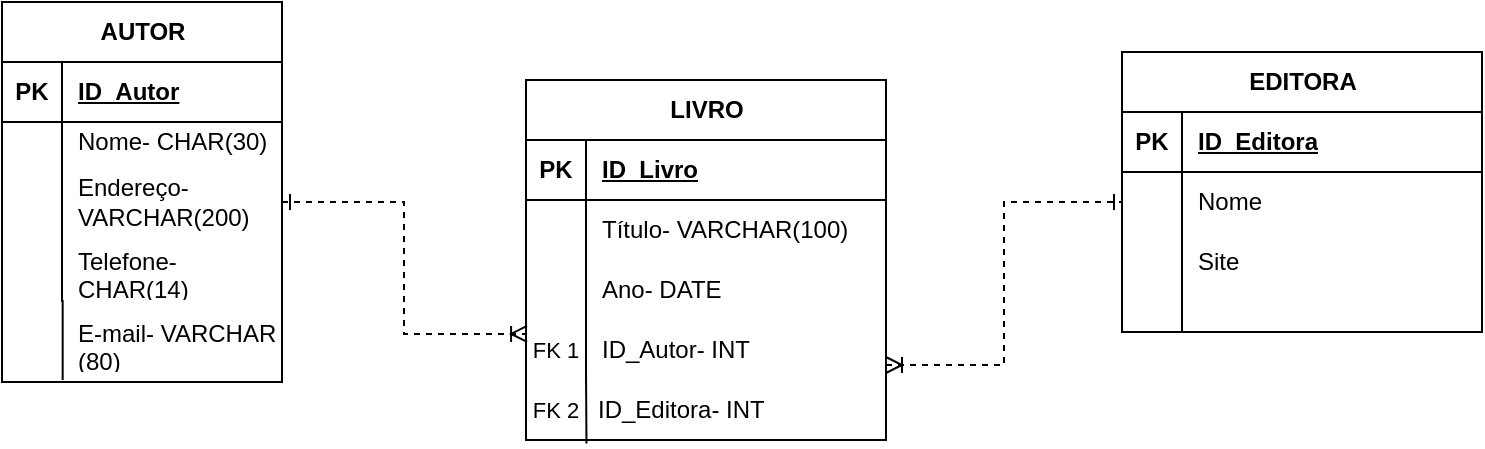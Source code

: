 <mxfile version="24.7.6">
  <diagram name="Página-1" id="6wOYXs_F3r7k27aGCbVZ">
    <mxGraphModel dx="1835" dy="905" grid="1" gridSize="10" guides="1" tooltips="1" connect="1" arrows="1" fold="1" page="1" pageScale="1" pageWidth="827" pageHeight="1169" math="0" shadow="0">
      <root>
        <mxCell id="0" />
        <mxCell id="1" parent="0" />
        <mxCell id="3wPi8NDVtxyLsNfFh52a-99" value="" style="group;" vertex="1" connectable="0" parent="1">
          <mxGeometry x="300" y="550" width="740" height="220.77" as="geometry" />
        </mxCell>
        <mxCell id="3wPi8NDVtxyLsNfFh52a-33" value="LIVRO" style="shape=table;startSize=30;container=1;collapsible=1;childLayout=tableLayout;fixedRows=1;rowLines=0;fontStyle=1;align=center;resizeLast=1;html=1;movable=0;resizable=0;rotatable=0;deletable=0;editable=0;locked=1;connectable=0;" vertex="1" parent="3wPi8NDVtxyLsNfFh52a-99">
          <mxGeometry x="262" y="39" width="180" height="180" as="geometry" />
        </mxCell>
        <mxCell id="3wPi8NDVtxyLsNfFh52a-34" value="" style="shape=tableRow;horizontal=0;startSize=0;swimlaneHead=0;swimlaneBody=0;fillColor=none;collapsible=0;dropTarget=0;points=[[0,0.5],[1,0.5]];portConstraint=eastwest;top=0;left=0;right=0;bottom=1;" vertex="1" parent="3wPi8NDVtxyLsNfFh52a-33">
          <mxGeometry y="30" width="180" height="30" as="geometry" />
        </mxCell>
        <mxCell id="3wPi8NDVtxyLsNfFh52a-35" value="PK" style="shape=partialRectangle;connectable=0;fillColor=none;top=0;left=0;bottom=0;right=0;fontStyle=1;overflow=hidden;whiteSpace=wrap;html=1;" vertex="1" parent="3wPi8NDVtxyLsNfFh52a-34">
          <mxGeometry width="30" height="30" as="geometry">
            <mxRectangle width="30" height="30" as="alternateBounds" />
          </mxGeometry>
        </mxCell>
        <mxCell id="3wPi8NDVtxyLsNfFh52a-36" value="ID_Livro" style="shape=partialRectangle;connectable=0;fillColor=none;top=0;left=0;bottom=0;right=0;align=left;spacingLeft=6;fontStyle=5;overflow=hidden;whiteSpace=wrap;html=1;" vertex="1" parent="3wPi8NDVtxyLsNfFh52a-34">
          <mxGeometry x="30" width="150" height="30" as="geometry">
            <mxRectangle width="150" height="30" as="alternateBounds" />
          </mxGeometry>
        </mxCell>
        <mxCell id="3wPi8NDVtxyLsNfFh52a-37" value="" style="shape=tableRow;horizontal=0;startSize=0;swimlaneHead=0;swimlaneBody=0;fillColor=none;collapsible=0;dropTarget=0;points=[[0,0.5],[1,0.5]];portConstraint=eastwest;top=0;left=0;right=0;bottom=0;" vertex="1" parent="3wPi8NDVtxyLsNfFh52a-33">
          <mxGeometry y="60" width="180" height="30" as="geometry" />
        </mxCell>
        <mxCell id="3wPi8NDVtxyLsNfFh52a-38" value="" style="shape=partialRectangle;connectable=0;fillColor=none;top=0;left=0;bottom=0;right=0;editable=1;overflow=hidden;whiteSpace=wrap;html=1;" vertex="1" parent="3wPi8NDVtxyLsNfFh52a-37">
          <mxGeometry width="30" height="30" as="geometry">
            <mxRectangle width="30" height="30" as="alternateBounds" />
          </mxGeometry>
        </mxCell>
        <mxCell id="3wPi8NDVtxyLsNfFh52a-39" value="Título- VARCHAR(100)" style="shape=partialRectangle;connectable=0;fillColor=none;top=0;left=0;bottom=0;right=0;align=left;spacingLeft=6;overflow=hidden;whiteSpace=wrap;html=1;" vertex="1" parent="3wPi8NDVtxyLsNfFh52a-37">
          <mxGeometry x="30" width="150" height="30" as="geometry">
            <mxRectangle width="150" height="30" as="alternateBounds" />
          </mxGeometry>
        </mxCell>
        <mxCell id="3wPi8NDVtxyLsNfFh52a-40" value="" style="shape=tableRow;horizontal=0;startSize=0;swimlaneHead=0;swimlaneBody=0;fillColor=none;collapsible=0;dropTarget=0;points=[[0,0.5],[1,0.5]];portConstraint=eastwest;top=0;left=0;right=0;bottom=0;" vertex="1" parent="3wPi8NDVtxyLsNfFh52a-33">
          <mxGeometry y="90" width="180" height="30" as="geometry" />
        </mxCell>
        <mxCell id="3wPi8NDVtxyLsNfFh52a-41" value="" style="shape=partialRectangle;connectable=0;fillColor=none;top=0;left=0;bottom=0;right=0;editable=1;overflow=hidden;whiteSpace=wrap;html=1;" vertex="1" parent="3wPi8NDVtxyLsNfFh52a-40">
          <mxGeometry width="30" height="30" as="geometry">
            <mxRectangle width="30" height="30" as="alternateBounds" />
          </mxGeometry>
        </mxCell>
        <mxCell id="3wPi8NDVtxyLsNfFh52a-42" value="Ano- DATE" style="shape=partialRectangle;connectable=0;fillColor=none;top=0;left=0;bottom=0;right=0;align=left;spacingLeft=6;overflow=hidden;whiteSpace=wrap;html=1;" vertex="1" parent="3wPi8NDVtxyLsNfFh52a-40">
          <mxGeometry x="30" width="150" height="30" as="geometry">
            <mxRectangle width="150" height="30" as="alternateBounds" />
          </mxGeometry>
        </mxCell>
        <mxCell id="3wPi8NDVtxyLsNfFh52a-43" value="" style="shape=tableRow;horizontal=0;startSize=0;swimlaneHead=0;swimlaneBody=0;fillColor=none;collapsible=0;dropTarget=0;points=[[0,0.5],[1,0.5]];portConstraint=eastwest;top=0;left=0;right=0;bottom=0;" vertex="1" parent="3wPi8NDVtxyLsNfFh52a-33">
          <mxGeometry y="120" width="180" height="30" as="geometry" />
        </mxCell>
        <mxCell id="3wPi8NDVtxyLsNfFh52a-44" value="&lt;font style=&quot;font-size: 11px;&quot;&gt;FK 1&lt;/font&gt;" style="shape=partialRectangle;connectable=0;fillColor=none;top=0;left=0;bottom=0;right=0;editable=0;overflow=hidden;whiteSpace=wrap;html=1;movable=0;resizable=0;rotatable=0;deletable=0;locked=1;" vertex="1" parent="3wPi8NDVtxyLsNfFh52a-43">
          <mxGeometry width="30" height="30" as="geometry">
            <mxRectangle width="30" height="30" as="alternateBounds" />
          </mxGeometry>
        </mxCell>
        <mxCell id="3wPi8NDVtxyLsNfFh52a-45" value="ID_Autor- INT" style="shape=partialRectangle;connectable=1;fillColor=none;top=0;left=0;bottom=0;right=0;align=left;spacingLeft=6;overflow=hidden;whiteSpace=wrap;html=1;movable=1;resizable=1;rotatable=1;deletable=1;editable=1;locked=0;" vertex="1" parent="3wPi8NDVtxyLsNfFh52a-43">
          <mxGeometry x="30" width="150" height="30" as="geometry">
            <mxRectangle width="150" height="30" as="alternateBounds" />
          </mxGeometry>
        </mxCell>
        <mxCell id="3wPi8NDVtxyLsNfFh52a-73" value="" style="shape=tableRow;horizontal=0;startSize=0;swimlaneHead=0;swimlaneBody=0;fillColor=none;collapsible=0;dropTarget=0;points=[[0,0.5],[1,0.5]];portConstraint=eastwest;top=0;left=0;right=0;bottom=0;" vertex="1" parent="3wPi8NDVtxyLsNfFh52a-99">
          <mxGeometry x="260" y="189" width="180" height="30" as="geometry" />
        </mxCell>
        <mxCell id="3wPi8NDVtxyLsNfFh52a-74" value="&lt;font style=&quot;font-size: 11px;&quot;&gt;FK 2&lt;/font&gt;" style="shape=partialRectangle;connectable=1;fillColor=none;top=0;left=0;bottom=0;right=0;editable=1;overflow=hidden;whiteSpace=wrap;html=1;movable=1;resizable=1;rotatable=1;deletable=1;locked=0;fontSize=11;" vertex="1" parent="3wPi8NDVtxyLsNfFh52a-73">
          <mxGeometry x="2" width="30" height="30" as="geometry">
            <mxRectangle width="30" height="30" as="alternateBounds" />
          </mxGeometry>
        </mxCell>
        <mxCell id="3wPi8NDVtxyLsNfFh52a-75" value="ID_Editora- INT" style="shape=partialRectangle;connectable=1;fillColor=none;top=0;left=0;bottom=0;right=0;align=left;spacingLeft=6;overflow=hidden;whiteSpace=wrap;html=1;movable=1;resizable=1;rotatable=1;deletable=1;editable=1;locked=0;" vertex="1" parent="3wPi8NDVtxyLsNfFh52a-73">
          <mxGeometry x="30" width="150" height="30" as="geometry">
            <mxRectangle width="150" height="30" as="alternateBounds" />
          </mxGeometry>
        </mxCell>
        <mxCell id="3wPi8NDVtxyLsNfFh52a-78" value="" style="endArrow=none;html=1;rounded=0;entryX=0.168;entryY=1.059;entryDx=0;entryDy=0;entryPerimeter=0;movable=1;resizable=1;rotatable=1;deletable=1;editable=1;locked=0;connectable=1;" edge="1" parent="3wPi8NDVtxyLsNfFh52a-99">
          <mxGeometry relative="1" as="geometry">
            <mxPoint x="292" y="184" as="sourcePoint" />
            <mxPoint x="292.24" y="220.77" as="targetPoint" />
          </mxGeometry>
        </mxCell>
        <mxCell id="3wPi8NDVtxyLsNfFh52a-79" value="" style="resizable=0;html=1;whiteSpace=wrap;align=right;verticalAlign=bottom;" connectable="0" vertex="1" parent="3wPi8NDVtxyLsNfFh52a-78">
          <mxGeometry x="1" relative="1" as="geometry" />
        </mxCell>
        <mxCell id="3wPi8NDVtxyLsNfFh52a-46" value="EDITORA" style="shape=table;startSize=30;container=1;collapsible=1;childLayout=tableLayout;fixedRows=1;rowLines=0;fontStyle=1;align=center;resizeLast=1;html=1;movable=1;resizable=1;rotatable=1;deletable=1;editable=1;locked=0;connectable=1;" vertex="1" parent="3wPi8NDVtxyLsNfFh52a-99">
          <mxGeometry x="560" y="25" width="180" height="140" as="geometry" />
        </mxCell>
        <mxCell id="3wPi8NDVtxyLsNfFh52a-47" value="" style="shape=tableRow;horizontal=0;startSize=0;swimlaneHead=0;swimlaneBody=0;fillColor=none;collapsible=0;dropTarget=0;points=[[0,0.5],[1,0.5]];portConstraint=eastwest;top=0;left=0;right=0;bottom=1;" vertex="1" parent="3wPi8NDVtxyLsNfFh52a-46">
          <mxGeometry y="30" width="180" height="30" as="geometry" />
        </mxCell>
        <mxCell id="3wPi8NDVtxyLsNfFh52a-48" value="PK" style="shape=partialRectangle;connectable=0;fillColor=none;top=0;left=0;bottom=0;right=0;fontStyle=1;overflow=hidden;whiteSpace=wrap;html=1;" vertex="1" parent="3wPi8NDVtxyLsNfFh52a-47">
          <mxGeometry width="30" height="30" as="geometry">
            <mxRectangle width="30" height="30" as="alternateBounds" />
          </mxGeometry>
        </mxCell>
        <mxCell id="3wPi8NDVtxyLsNfFh52a-49" value="ID_Editora" style="shape=partialRectangle;connectable=0;fillColor=none;top=0;left=0;bottom=0;right=0;align=left;spacingLeft=6;fontStyle=5;overflow=hidden;whiteSpace=wrap;html=1;" vertex="1" parent="3wPi8NDVtxyLsNfFh52a-47">
          <mxGeometry x="30" width="150" height="30" as="geometry">
            <mxRectangle width="150" height="30" as="alternateBounds" />
          </mxGeometry>
        </mxCell>
        <mxCell id="3wPi8NDVtxyLsNfFh52a-50" value="" style="shape=tableRow;horizontal=0;startSize=0;swimlaneHead=0;swimlaneBody=0;fillColor=none;collapsible=0;dropTarget=0;points=[[0,0.5],[1,0.5]];portConstraint=eastwest;top=0;left=0;right=0;bottom=0;" vertex="1" parent="3wPi8NDVtxyLsNfFh52a-46">
          <mxGeometry y="60" width="180" height="30" as="geometry" />
        </mxCell>
        <mxCell id="3wPi8NDVtxyLsNfFh52a-51" value="" style="shape=partialRectangle;connectable=0;fillColor=none;top=0;left=0;bottom=0;right=0;editable=1;overflow=hidden;whiteSpace=wrap;html=1;" vertex="1" parent="3wPi8NDVtxyLsNfFh52a-50">
          <mxGeometry width="30" height="30" as="geometry">
            <mxRectangle width="30" height="30" as="alternateBounds" />
          </mxGeometry>
        </mxCell>
        <mxCell id="3wPi8NDVtxyLsNfFh52a-52" value="Nome" style="shape=partialRectangle;connectable=0;fillColor=none;top=0;left=0;bottom=0;right=0;align=left;spacingLeft=6;overflow=hidden;whiteSpace=wrap;html=1;" vertex="1" parent="3wPi8NDVtxyLsNfFh52a-50">
          <mxGeometry x="30" width="150" height="30" as="geometry">
            <mxRectangle width="150" height="30" as="alternateBounds" />
          </mxGeometry>
        </mxCell>
        <mxCell id="3wPi8NDVtxyLsNfFh52a-53" value="" style="shape=tableRow;horizontal=0;startSize=0;swimlaneHead=0;swimlaneBody=0;fillColor=none;collapsible=0;dropTarget=0;points=[[0,0.5],[1,0.5]];portConstraint=eastwest;top=0;left=0;right=0;bottom=0;" vertex="1" parent="3wPi8NDVtxyLsNfFh52a-46">
          <mxGeometry y="90" width="180" height="30" as="geometry" />
        </mxCell>
        <mxCell id="3wPi8NDVtxyLsNfFh52a-54" value="" style="shape=partialRectangle;connectable=0;fillColor=none;top=0;left=0;bottom=0;right=0;editable=1;overflow=hidden;whiteSpace=wrap;html=1;" vertex="1" parent="3wPi8NDVtxyLsNfFh52a-53">
          <mxGeometry width="30" height="30" as="geometry">
            <mxRectangle width="30" height="30" as="alternateBounds" />
          </mxGeometry>
        </mxCell>
        <mxCell id="3wPi8NDVtxyLsNfFh52a-55" value="Site" style="shape=partialRectangle;connectable=0;fillColor=none;top=0;left=0;bottom=0;right=0;align=left;spacingLeft=6;overflow=hidden;whiteSpace=wrap;html=1;" vertex="1" parent="3wPi8NDVtxyLsNfFh52a-53">
          <mxGeometry x="30" width="150" height="30" as="geometry">
            <mxRectangle width="150" height="30" as="alternateBounds" />
          </mxGeometry>
        </mxCell>
        <mxCell id="3wPi8NDVtxyLsNfFh52a-56" value="" style="shape=tableRow;horizontal=0;startSize=0;swimlaneHead=0;swimlaneBody=0;fillColor=none;collapsible=0;dropTarget=0;points=[[0,0.5],[1,0.5]];portConstraint=eastwest;top=0;left=0;right=0;bottom=0;" vertex="1" parent="3wPi8NDVtxyLsNfFh52a-46">
          <mxGeometry y="120" width="180" height="20" as="geometry" />
        </mxCell>
        <mxCell id="3wPi8NDVtxyLsNfFh52a-57" value="" style="shape=partialRectangle;connectable=0;fillColor=none;top=0;left=0;bottom=0;right=0;editable=1;overflow=hidden;whiteSpace=wrap;html=1;" vertex="1" parent="3wPi8NDVtxyLsNfFh52a-56">
          <mxGeometry width="30" height="20" as="geometry">
            <mxRectangle width="30" height="20" as="alternateBounds" />
          </mxGeometry>
        </mxCell>
        <mxCell id="3wPi8NDVtxyLsNfFh52a-58" value="" style="shape=partialRectangle;connectable=0;fillColor=none;top=0;left=0;bottom=0;right=0;align=left;spacingLeft=6;overflow=hidden;whiteSpace=wrap;html=1;" vertex="1" parent="3wPi8NDVtxyLsNfFh52a-56">
          <mxGeometry x="30" width="150" height="20" as="geometry">
            <mxRectangle width="150" height="20" as="alternateBounds" />
          </mxGeometry>
        </mxCell>
        <mxCell id="3wPi8NDVtxyLsNfFh52a-81" style="edgeStyle=orthogonalEdgeStyle;rounded=0;orthogonalLoop=1;jettySize=auto;html=1;exitX=1;exitY=0.75;exitDx=0;exitDy=0;entryX=0;entryY=0.5;entryDx=0;entryDy=0;endArrow=ERone;endFill=0;startArrow=ERoneToMany;startFill=0;dashed=1;movable=1;resizable=1;rotatable=1;deletable=1;editable=1;locked=0;connectable=1;" edge="1" parent="3wPi8NDVtxyLsNfFh52a-99" source="3wPi8NDVtxyLsNfFh52a-45" target="3wPi8NDVtxyLsNfFh52a-50">
          <mxGeometry relative="1" as="geometry" />
        </mxCell>
        <mxCell id="3wPi8NDVtxyLsNfFh52a-83" value="" style="group;" vertex="1" connectable="0" parent="3wPi8NDVtxyLsNfFh52a-99">
          <mxGeometry width="140" height="190" as="geometry" />
        </mxCell>
        <mxCell id="3wPi8NDVtxyLsNfFh52a-20" value="AUTOR" style="shape=table;startSize=30;container=1;collapsible=1;childLayout=tableLayout;fixedRows=1;rowLines=0;fontStyle=1;align=center;resizeLast=1;html=1;movable=0;resizable=0;rotatable=0;deletable=0;editable=0;locked=1;connectable=0;" vertex="1" parent="3wPi8NDVtxyLsNfFh52a-83">
          <mxGeometry width="140" height="190.0" as="geometry" />
        </mxCell>
        <mxCell id="3wPi8NDVtxyLsNfFh52a-21" value="" style="shape=tableRow;horizontal=0;startSize=0;swimlaneHead=0;swimlaneBody=0;fillColor=none;collapsible=0;dropTarget=0;points=[[0,0.5],[1,0.5]];portConstraint=eastwest;top=0;left=0;right=0;bottom=1;" vertex="1" parent="3wPi8NDVtxyLsNfFh52a-20">
          <mxGeometry y="30" width="140" height="30" as="geometry" />
        </mxCell>
        <mxCell id="3wPi8NDVtxyLsNfFh52a-22" value="PK" style="shape=partialRectangle;connectable=0;fillColor=none;top=0;left=0;bottom=0;right=0;fontStyle=1;overflow=hidden;whiteSpace=wrap;html=1;" vertex="1" parent="3wPi8NDVtxyLsNfFh52a-21">
          <mxGeometry width="30" height="30" as="geometry">
            <mxRectangle width="30" height="30" as="alternateBounds" />
          </mxGeometry>
        </mxCell>
        <mxCell id="3wPi8NDVtxyLsNfFh52a-23" value="ID_Autor" style="shape=partialRectangle;connectable=0;fillColor=none;top=0;left=0;bottom=0;right=0;align=left;spacingLeft=6;fontStyle=5;overflow=hidden;whiteSpace=wrap;html=1;" vertex="1" parent="3wPi8NDVtxyLsNfFh52a-21">
          <mxGeometry x="30" width="110" height="30" as="geometry">
            <mxRectangle width="110" height="30" as="alternateBounds" />
          </mxGeometry>
        </mxCell>
        <mxCell id="3wPi8NDVtxyLsNfFh52a-24" value="" style="shape=tableRow;horizontal=0;startSize=0;swimlaneHead=0;swimlaneBody=0;fillColor=none;collapsible=0;dropTarget=0;points=[[0,0.5],[1,0.5]];portConstraint=eastwest;top=0;left=0;right=0;bottom=0;" vertex="1" parent="3wPi8NDVtxyLsNfFh52a-20">
          <mxGeometry y="60" width="140" height="20" as="geometry" />
        </mxCell>
        <mxCell id="3wPi8NDVtxyLsNfFh52a-25" value="" style="shape=partialRectangle;connectable=0;fillColor=none;top=0;left=0;bottom=0;right=0;editable=1;overflow=hidden;whiteSpace=wrap;html=1;" vertex="1" parent="3wPi8NDVtxyLsNfFh52a-24">
          <mxGeometry width="30" height="20" as="geometry">
            <mxRectangle width="30" height="20" as="alternateBounds" />
          </mxGeometry>
        </mxCell>
        <mxCell id="3wPi8NDVtxyLsNfFh52a-26" value="Nome- CHAR(30)" style="shape=partialRectangle;connectable=1;fillColor=none;top=0;left=0;bottom=0;right=0;align=left;spacingLeft=6;overflow=hidden;whiteSpace=wrap;html=1;movable=1;resizable=1;rotatable=1;deletable=1;editable=1;locked=0;" vertex="1" parent="3wPi8NDVtxyLsNfFh52a-24">
          <mxGeometry x="30" width="110" height="20" as="geometry">
            <mxRectangle width="110" height="20" as="alternateBounds" />
          </mxGeometry>
        </mxCell>
        <mxCell id="3wPi8NDVtxyLsNfFh52a-27" value="" style="shape=tableRow;horizontal=0;startSize=0;swimlaneHead=0;swimlaneBody=0;fillColor=none;collapsible=0;dropTarget=0;points=[[0,0.5],[1,0.5]];portConstraint=eastwest;top=0;left=0;right=0;bottom=0;" vertex="1" parent="3wPi8NDVtxyLsNfFh52a-20">
          <mxGeometry y="80" width="140" height="40" as="geometry" />
        </mxCell>
        <mxCell id="3wPi8NDVtxyLsNfFh52a-28" value="" style="shape=partialRectangle;connectable=0;fillColor=none;top=0;left=0;bottom=0;right=0;editable=1;overflow=hidden;whiteSpace=wrap;html=1;" vertex="1" parent="3wPi8NDVtxyLsNfFh52a-27">
          <mxGeometry width="30" height="40" as="geometry">
            <mxRectangle width="30" height="40" as="alternateBounds" />
          </mxGeometry>
        </mxCell>
        <mxCell id="3wPi8NDVtxyLsNfFh52a-29" value="Endereço- VARCHAR(200)" style="shape=partialRectangle;connectable=0;fillColor=none;top=0;left=0;bottom=0;right=0;align=left;spacingLeft=6;overflow=hidden;whiteSpace=wrap;html=1;" vertex="1" parent="3wPi8NDVtxyLsNfFh52a-27">
          <mxGeometry x="30" width="110" height="40" as="geometry">
            <mxRectangle width="110" height="40" as="alternateBounds" />
          </mxGeometry>
        </mxCell>
        <mxCell id="3wPi8NDVtxyLsNfFh52a-30" value="" style="shape=tableRow;horizontal=0;startSize=0;swimlaneHead=0;swimlaneBody=0;fillColor=none;collapsible=0;dropTarget=0;points=[[0,0.5],[1,0.5]];portConstraint=eastwest;top=0;left=0;right=0;bottom=0;" vertex="1" parent="3wPi8NDVtxyLsNfFh52a-20">
          <mxGeometry y="120" width="140" height="30" as="geometry" />
        </mxCell>
        <mxCell id="3wPi8NDVtxyLsNfFh52a-31" value="" style="shape=partialRectangle;connectable=0;fillColor=none;top=0;left=0;bottom=0;right=0;editable=1;overflow=hidden;whiteSpace=wrap;html=1;" vertex="1" parent="3wPi8NDVtxyLsNfFh52a-30">
          <mxGeometry width="30" height="30" as="geometry">
            <mxRectangle width="30" height="30" as="alternateBounds" />
          </mxGeometry>
        </mxCell>
        <mxCell id="3wPi8NDVtxyLsNfFh52a-32" value="Telefone- CHAR(14)" style="shape=partialRectangle;connectable=0;fillColor=none;top=0;left=0;bottom=0;right=0;align=left;spacingLeft=6;overflow=hidden;whiteSpace=wrap;html=1;" vertex="1" parent="3wPi8NDVtxyLsNfFh52a-30">
          <mxGeometry x="30" width="110" height="30" as="geometry">
            <mxRectangle width="110" height="30" as="alternateBounds" />
          </mxGeometry>
        </mxCell>
        <mxCell id="3wPi8NDVtxyLsNfFh52a-72" value="E-mail- VARCHAR&lt;div&gt;(80)&lt;/div&gt;" style="shape=partialRectangle;connectable=0;fillColor=none;top=0;left=0;bottom=0;right=0;align=left;spacingLeft=6;overflow=hidden;whiteSpace=wrap;html=1;movable=0;resizable=0;rotatable=0;deletable=0;editable=0;locked=1;" vertex="1" parent="3wPi8NDVtxyLsNfFh52a-83">
          <mxGeometry x="30" y="156" width="150" height="30" as="geometry">
            <mxRectangle width="150" height="30" as="alternateBounds" />
          </mxGeometry>
        </mxCell>
        <mxCell id="3wPi8NDVtxyLsNfFh52a-76" value="" style="endArrow=none;html=1;rounded=0;movable=1;resizable=1;rotatable=1;deletable=1;editable=1;locked=0;connectable=1;" edge="1" parent="3wPi8NDVtxyLsNfFh52a-83">
          <mxGeometry relative="1" as="geometry">
            <mxPoint x="30.333" y="149" as="sourcePoint" />
            <mxPoint x="30.333" y="189" as="targetPoint" />
          </mxGeometry>
        </mxCell>
        <mxCell id="3wPi8NDVtxyLsNfFh52a-77" value="" style="resizable=0;html=1;whiteSpace=wrap;align=right;verticalAlign=bottom;" connectable="0" vertex="1" parent="3wPi8NDVtxyLsNfFh52a-76">
          <mxGeometry x="1" relative="1" as="geometry" />
        </mxCell>
        <mxCell id="3wPi8NDVtxyLsNfFh52a-80" style="edgeStyle=orthogonalEdgeStyle;rounded=0;orthogonalLoop=1;jettySize=auto;html=1;exitX=1;exitY=0.5;exitDx=0;exitDy=0;entryX=0.003;entryY=0.233;entryDx=0;entryDy=0;entryPerimeter=0;endArrow=ERoneToMany;endFill=0;startArrow=ERone;startFill=0;dashed=1;movable=0;resizable=0;rotatable=0;deletable=0;editable=0;locked=1;connectable=0;" edge="1" parent="3wPi8NDVtxyLsNfFh52a-99" source="3wPi8NDVtxyLsNfFh52a-27" target="3wPi8NDVtxyLsNfFh52a-43">
          <mxGeometry relative="1" as="geometry" />
        </mxCell>
      </root>
    </mxGraphModel>
  </diagram>
</mxfile>

